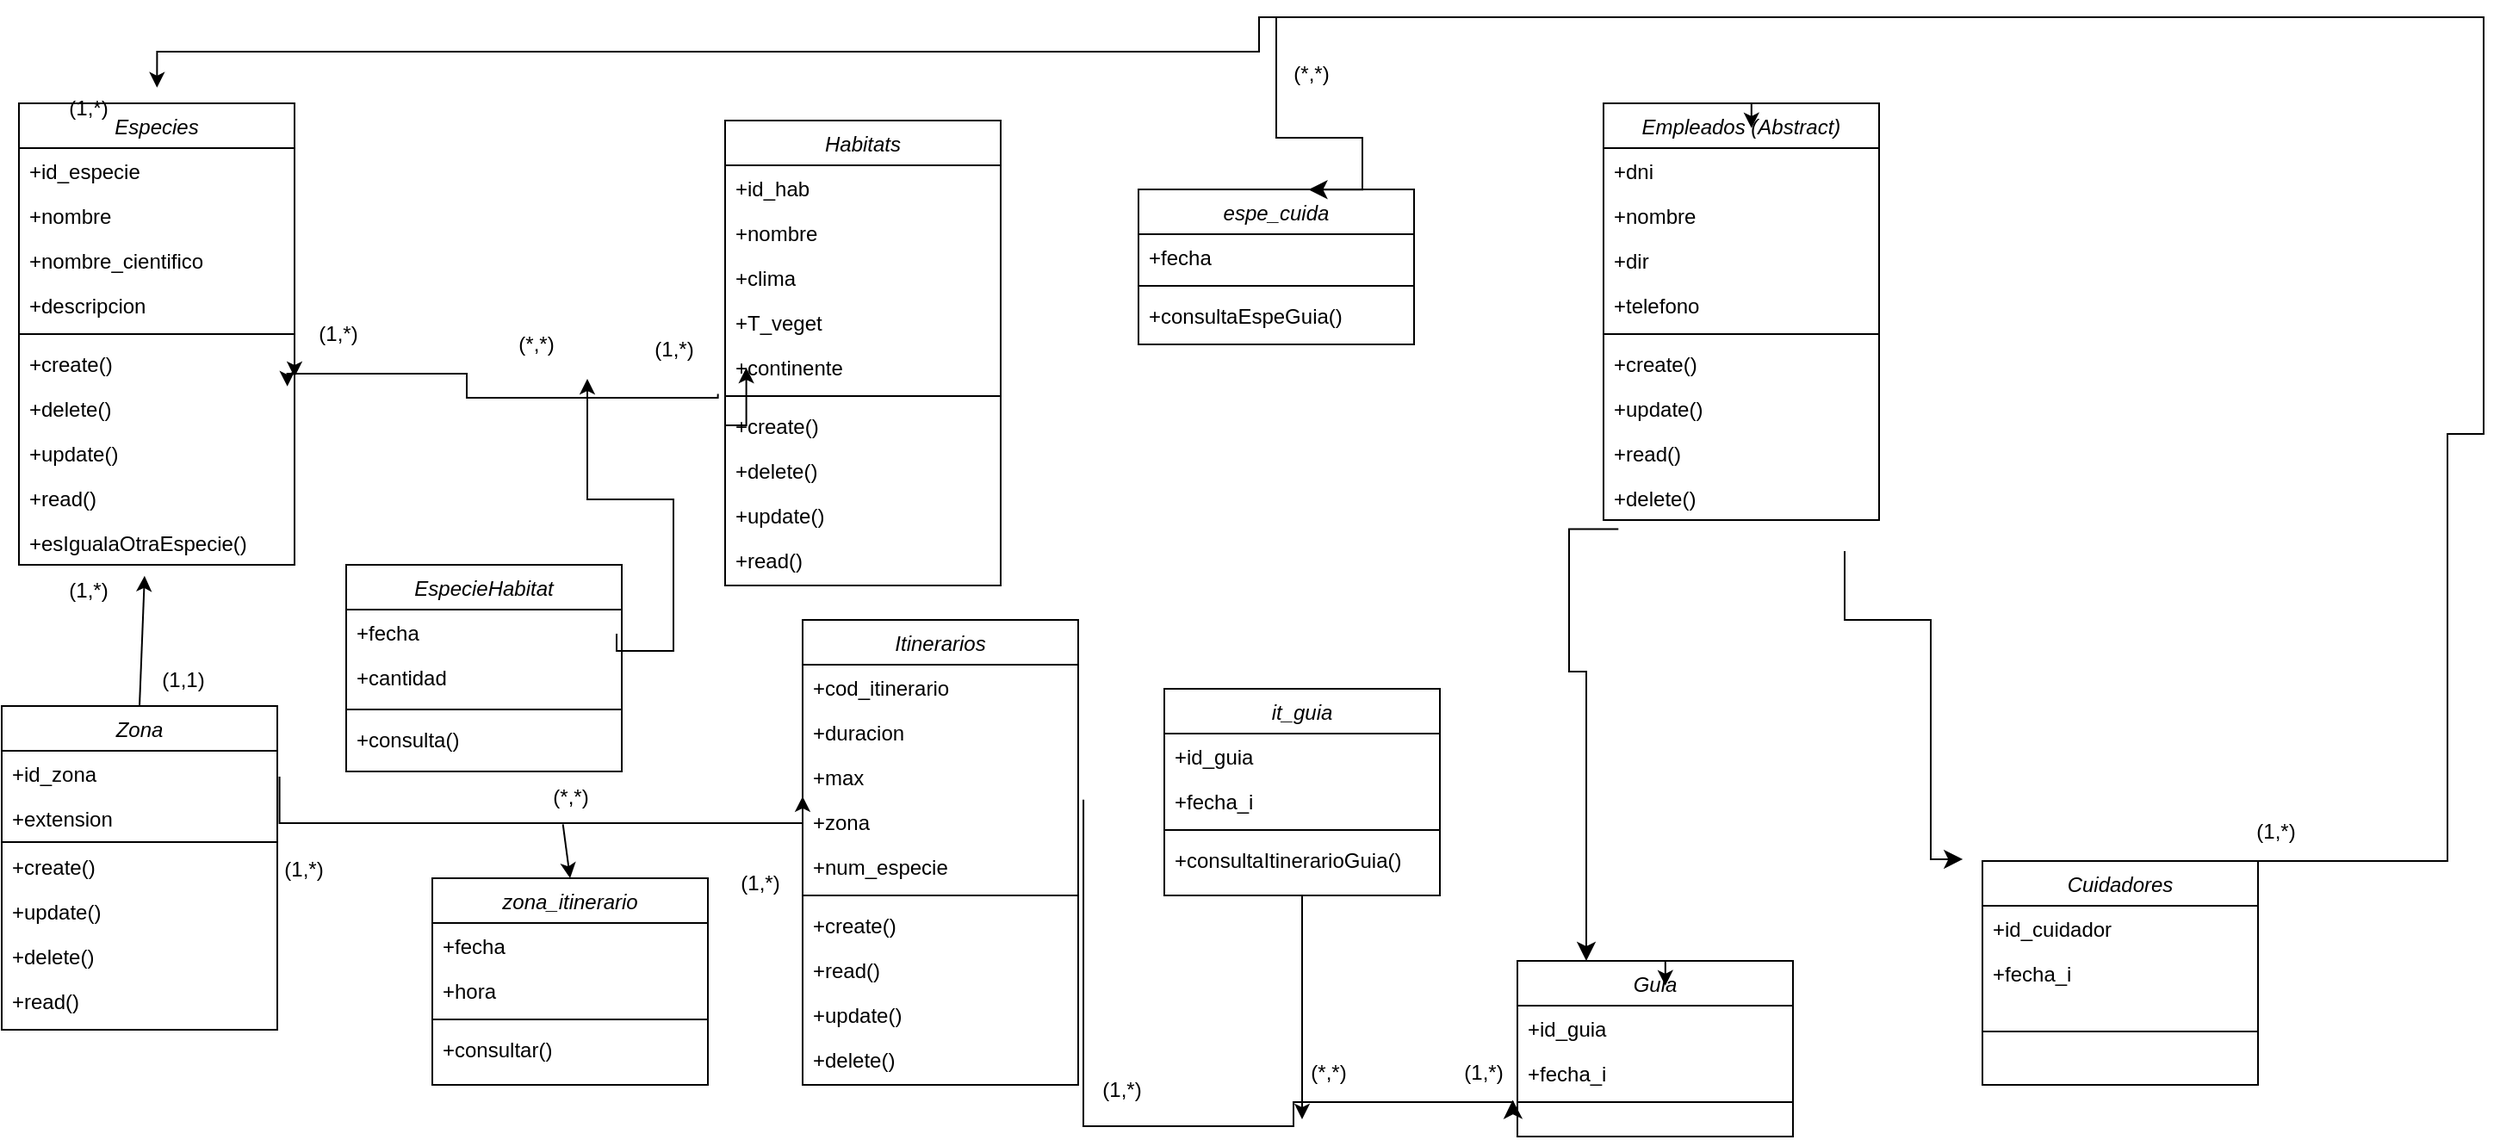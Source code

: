 <mxfile version="21.7.5" type="device">
  <diagram id="C5RBs43oDa-KdzZeNtuy" name="Page-1">
    <mxGraphModel dx="2707" dy="747" grid="1" gridSize="10" guides="1" tooltips="1" connect="1" arrows="1" fold="1" page="1" pageScale="1" pageWidth="827" pageHeight="1169" math="0" shadow="0">
      <root>
        <mxCell id="WIyWlLk6GJQsqaUBKTNV-0" />
        <mxCell id="WIyWlLk6GJQsqaUBKTNV-1" parent="WIyWlLk6GJQsqaUBKTNV-0" />
        <mxCell id="jQggH39MmiKqNm1jQrUZ-0" style="edgeStyle=orthogonalEdgeStyle;rounded=0;orthogonalLoop=1;jettySize=auto;html=1;exitX=1;exitY=0.5;exitDx=0;exitDy=0;entryX=-0.008;entryY=0.94;entryDx=0;entryDy=0;entryPerimeter=0;" edge="1" parent="WIyWlLk6GJQsqaUBKTNV-1">
          <mxGeometry relative="1" as="geometry">
            <mxPoint x="-185.0" y="462.44" as="targetPoint" />
            <mxPoint x="-488.72" y="451" as="sourcePoint" />
            <Array as="points">
              <mxPoint x="-488.72" y="478" />
              <mxPoint x="-184.72" y="478" />
            </Array>
          </mxGeometry>
        </mxCell>
        <mxCell id="zkfFHV4jXpPFQw0GAbJ--0" value="Especies" style="swimlane;fontStyle=2;align=center;verticalAlign=top;childLayout=stackLayout;horizontal=1;startSize=26;horizontalStack=0;resizeParent=1;resizeLast=0;collapsible=1;marginBottom=0;rounded=0;shadow=0;strokeWidth=1;" parent="WIyWlLk6GJQsqaUBKTNV-1" vertex="1">
          <mxGeometry x="-640" y="60" width="160" height="268" as="geometry">
            <mxRectangle x="240" y="90" width="160" height="26" as="alternateBounds" />
          </mxGeometry>
        </mxCell>
        <mxCell id="zkfFHV4jXpPFQw0GAbJ--1" value="+id_especie" style="text;align=left;verticalAlign=top;spacingLeft=4;spacingRight=4;overflow=hidden;rotatable=0;points=[[0,0.5],[1,0.5]];portConstraint=eastwest;" parent="zkfFHV4jXpPFQw0GAbJ--0" vertex="1">
          <mxGeometry y="26" width="160" height="26" as="geometry" />
        </mxCell>
        <mxCell id="zkfFHV4jXpPFQw0GAbJ--2" value="+nombre" style="text;align=left;verticalAlign=top;spacingLeft=4;spacingRight=4;overflow=hidden;rotatable=0;points=[[0,0.5],[1,0.5]];portConstraint=eastwest;rounded=0;shadow=0;html=0;" parent="zkfFHV4jXpPFQw0GAbJ--0" vertex="1">
          <mxGeometry y="52" width="160" height="26" as="geometry" />
        </mxCell>
        <mxCell id="zkfFHV4jXpPFQw0GAbJ--3" value="+nombre_cientifico" style="text;align=left;verticalAlign=top;spacingLeft=4;spacingRight=4;overflow=hidden;rotatable=0;points=[[0,0.5],[1,0.5]];portConstraint=eastwest;rounded=0;shadow=0;html=0;" parent="zkfFHV4jXpPFQw0GAbJ--0" vertex="1">
          <mxGeometry y="78" width="160" height="26" as="geometry" />
        </mxCell>
        <mxCell id="jQggH39MmiKqNm1jQrUZ-5" value="+descripcion" style="text;align=left;verticalAlign=top;spacingLeft=4;spacingRight=4;overflow=hidden;rotatable=0;points=[[0,0.5],[1,0.5]];portConstraint=eastwest;rounded=0;shadow=0;html=0;" vertex="1" parent="zkfFHV4jXpPFQw0GAbJ--0">
          <mxGeometry y="104" width="160" height="26" as="geometry" />
        </mxCell>
        <mxCell id="zkfFHV4jXpPFQw0GAbJ--4" value="" style="line;html=1;strokeWidth=1;align=left;verticalAlign=middle;spacingTop=-1;spacingLeft=3;spacingRight=3;rotatable=0;labelPosition=right;points=[];portConstraint=eastwest;" parent="zkfFHV4jXpPFQw0GAbJ--0" vertex="1">
          <mxGeometry y="130" width="160" height="8" as="geometry" />
        </mxCell>
        <mxCell id="jQggH39MmiKqNm1jQrUZ-8" value="+create()" style="text;align=left;verticalAlign=top;spacingLeft=4;spacingRight=4;overflow=hidden;rotatable=0;points=[[0,0.5],[1,0.5]];portConstraint=eastwest;rounded=0;shadow=0;html=0;" vertex="1" parent="zkfFHV4jXpPFQw0GAbJ--0">
          <mxGeometry y="138" width="160" height="26" as="geometry" />
        </mxCell>
        <mxCell id="jQggH39MmiKqNm1jQrUZ-9" value="+delete()" style="text;align=left;verticalAlign=top;spacingLeft=4;spacingRight=4;overflow=hidden;rotatable=0;points=[[0,0.5],[1,0.5]];portConstraint=eastwest;rounded=0;shadow=0;html=0;" vertex="1" parent="zkfFHV4jXpPFQw0GAbJ--0">
          <mxGeometry y="164" width="160" height="26" as="geometry" />
        </mxCell>
        <mxCell id="jQggH39MmiKqNm1jQrUZ-10" value="+update()" style="text;align=left;verticalAlign=top;spacingLeft=4;spacingRight=4;overflow=hidden;rotatable=0;points=[[0,0.5],[1,0.5]];portConstraint=eastwest;rounded=0;shadow=0;html=0;" vertex="1" parent="zkfFHV4jXpPFQw0GAbJ--0">
          <mxGeometry y="190" width="160" height="26" as="geometry" />
        </mxCell>
        <mxCell id="jQggH39MmiKqNm1jQrUZ-11" value="+read()" style="text;align=left;verticalAlign=top;spacingLeft=4;spacingRight=4;overflow=hidden;rotatable=0;points=[[0,0.5],[1,0.5]];portConstraint=eastwest;rounded=0;shadow=0;html=0;" vertex="1" parent="zkfFHV4jXpPFQw0GAbJ--0">
          <mxGeometry y="216" width="160" height="26" as="geometry" />
        </mxCell>
        <mxCell id="jQggH39MmiKqNm1jQrUZ-85" value="+esIgualaOtraEspecie()" style="text;align=left;verticalAlign=top;spacingLeft=4;spacingRight=4;overflow=hidden;rotatable=0;points=[[0,0.5],[1,0.5]];portConstraint=eastwest;rounded=0;shadow=0;html=0;" vertex="1" parent="zkfFHV4jXpPFQw0GAbJ--0">
          <mxGeometry y="242" width="160" height="26" as="geometry" />
        </mxCell>
        <mxCell id="jQggH39MmiKqNm1jQrUZ-12" value="Empleados (Abstract)" style="swimlane;fontStyle=2;align=center;verticalAlign=top;childLayout=stackLayout;horizontal=1;startSize=26;horizontalStack=0;resizeParent=1;resizeLast=0;collapsible=1;marginBottom=0;rounded=0;shadow=0;strokeWidth=1;" vertex="1" parent="WIyWlLk6GJQsqaUBKTNV-1">
          <mxGeometry x="280" y="60" width="160" height="242" as="geometry">
            <mxRectangle x="240" y="90" width="160" height="26" as="alternateBounds" />
          </mxGeometry>
        </mxCell>
        <mxCell id="jQggH39MmiKqNm1jQrUZ-13" value="+dni" style="text;align=left;verticalAlign=top;spacingLeft=4;spacingRight=4;overflow=hidden;rotatable=0;points=[[0,0.5],[1,0.5]];portConstraint=eastwest;" vertex="1" parent="jQggH39MmiKqNm1jQrUZ-12">
          <mxGeometry y="26" width="160" height="26" as="geometry" />
        </mxCell>
        <mxCell id="jQggH39MmiKqNm1jQrUZ-14" value="+nombre" style="text;align=left;verticalAlign=top;spacingLeft=4;spacingRight=4;overflow=hidden;rotatable=0;points=[[0,0.5],[1,0.5]];portConstraint=eastwest;rounded=0;shadow=0;html=0;" vertex="1" parent="jQggH39MmiKqNm1jQrUZ-12">
          <mxGeometry y="52" width="160" height="26" as="geometry" />
        </mxCell>
        <mxCell id="jQggH39MmiKqNm1jQrUZ-15" value="+dir" style="text;align=left;verticalAlign=top;spacingLeft=4;spacingRight=4;overflow=hidden;rotatable=0;points=[[0,0.5],[1,0.5]];portConstraint=eastwest;rounded=0;shadow=0;html=0;" vertex="1" parent="jQggH39MmiKqNm1jQrUZ-12">
          <mxGeometry y="78" width="160" height="26" as="geometry" />
        </mxCell>
        <mxCell id="jQggH39MmiKqNm1jQrUZ-16" value="+telefono" style="text;align=left;verticalAlign=top;spacingLeft=4;spacingRight=4;overflow=hidden;rotatable=0;points=[[0,0.5],[1,0.5]];portConstraint=eastwest;rounded=0;shadow=0;html=0;" vertex="1" parent="jQggH39MmiKqNm1jQrUZ-12">
          <mxGeometry y="104" width="160" height="26" as="geometry" />
        </mxCell>
        <mxCell id="jQggH39MmiKqNm1jQrUZ-19" value="" style="line;html=1;strokeWidth=1;align=left;verticalAlign=middle;spacingTop=-1;spacingLeft=3;spacingRight=3;rotatable=0;labelPosition=right;points=[];portConstraint=eastwest;" vertex="1" parent="jQggH39MmiKqNm1jQrUZ-12">
          <mxGeometry y="130" width="160" height="8" as="geometry" />
        </mxCell>
        <mxCell id="jQggH39MmiKqNm1jQrUZ-20" value="+create()" style="text;align=left;verticalAlign=top;spacingLeft=4;spacingRight=4;overflow=hidden;rotatable=0;points=[[0,0.5],[1,0.5]];portConstraint=eastwest;rounded=0;shadow=0;html=0;" vertex="1" parent="jQggH39MmiKqNm1jQrUZ-12">
          <mxGeometry y="138" width="160" height="26" as="geometry" />
        </mxCell>
        <mxCell id="jQggH39MmiKqNm1jQrUZ-21" value="+update()" style="text;align=left;verticalAlign=top;spacingLeft=4;spacingRight=4;overflow=hidden;rotatable=0;points=[[0,0.5],[1,0.5]];portConstraint=eastwest;rounded=0;shadow=0;html=0;" vertex="1" parent="jQggH39MmiKqNm1jQrUZ-12">
          <mxGeometry y="164" width="160" height="26" as="geometry" />
        </mxCell>
        <mxCell id="jQggH39MmiKqNm1jQrUZ-22" value="+read()" style="text;align=left;verticalAlign=top;spacingLeft=4;spacingRight=4;overflow=hidden;rotatable=0;points=[[0,0.5],[1,0.5]];portConstraint=eastwest;rounded=0;shadow=0;html=0;" vertex="1" parent="jQggH39MmiKqNm1jQrUZ-12">
          <mxGeometry y="190" width="160" height="26" as="geometry" />
        </mxCell>
        <mxCell id="jQggH39MmiKqNm1jQrUZ-23" value="+delete()" style="text;align=left;verticalAlign=top;spacingLeft=4;spacingRight=4;overflow=hidden;rotatable=0;points=[[0,0.5],[1,0.5]];portConstraint=eastwest;rounded=0;shadow=0;html=0;" vertex="1" parent="jQggH39MmiKqNm1jQrUZ-12">
          <mxGeometry y="216" width="160" height="26" as="geometry" />
        </mxCell>
        <mxCell id="jQggH39MmiKqNm1jQrUZ-112" style="edgeStyle=orthogonalEdgeStyle;rounded=0;orthogonalLoop=1;jettySize=auto;html=1;exitX=0.5;exitY=0;exitDx=0;exitDy=0;entryX=0.537;entryY=-0.445;entryDx=0;entryDy=0;entryPerimeter=0;" edge="1" parent="jQggH39MmiKqNm1jQrUZ-12" source="jQggH39MmiKqNm1jQrUZ-12" target="jQggH39MmiKqNm1jQrUZ-13">
          <mxGeometry relative="1" as="geometry" />
        </mxCell>
        <mxCell id="jQggH39MmiKqNm1jQrUZ-24" value="zona_itinerario" style="swimlane;fontStyle=2;align=center;verticalAlign=top;childLayout=stackLayout;horizontal=1;startSize=26;horizontalStack=0;resizeParent=1;resizeLast=0;collapsible=1;marginBottom=0;rounded=0;shadow=0;strokeWidth=1;" vertex="1" parent="WIyWlLk6GJQsqaUBKTNV-1">
          <mxGeometry x="-400" y="510" width="160" height="120" as="geometry">
            <mxRectangle x="240" y="90" width="160" height="26" as="alternateBounds" />
          </mxGeometry>
        </mxCell>
        <mxCell id="jQggH39MmiKqNm1jQrUZ-25" value="+fecha" style="text;align=left;verticalAlign=top;spacingLeft=4;spacingRight=4;overflow=hidden;rotatable=0;points=[[0,0.5],[1,0.5]];portConstraint=eastwest;" vertex="1" parent="jQggH39MmiKqNm1jQrUZ-24">
          <mxGeometry y="26" width="160" height="26" as="geometry" />
        </mxCell>
        <mxCell id="jQggH39MmiKqNm1jQrUZ-26" value="+hora" style="text;align=left;verticalAlign=top;spacingLeft=4;spacingRight=4;overflow=hidden;rotatable=0;points=[[0,0.5],[1,0.5]];portConstraint=eastwest;rounded=0;shadow=0;html=0;" vertex="1" parent="jQggH39MmiKqNm1jQrUZ-24">
          <mxGeometry y="52" width="160" height="26" as="geometry" />
        </mxCell>
        <mxCell id="jQggH39MmiKqNm1jQrUZ-31" value="" style="line;html=1;strokeWidth=1;align=left;verticalAlign=middle;spacingTop=-1;spacingLeft=3;spacingRight=3;rotatable=0;labelPosition=right;points=[];portConstraint=eastwest;" vertex="1" parent="jQggH39MmiKqNm1jQrUZ-24">
          <mxGeometry y="78" width="160" height="8" as="geometry" />
        </mxCell>
        <mxCell id="jQggH39MmiKqNm1jQrUZ-32" value="+consultar()" style="text;align=left;verticalAlign=top;spacingLeft=4;spacingRight=4;overflow=hidden;rotatable=0;points=[[0,0.5],[1,0.5]];portConstraint=eastwest;rounded=0;shadow=0;html=0;" vertex="1" parent="jQggH39MmiKqNm1jQrUZ-24">
          <mxGeometry y="86" width="160" height="26" as="geometry" />
        </mxCell>
        <mxCell id="jQggH39MmiKqNm1jQrUZ-48" style="edgeStyle=orthogonalEdgeStyle;rounded=0;orthogonalLoop=1;jettySize=auto;html=1;exitX=0.5;exitY=0;exitDx=0;exitDy=0;" edge="1" parent="WIyWlLk6GJQsqaUBKTNV-1">
          <mxGeometry relative="1" as="geometry">
            <mxPoint x="-310" y="220" as="targetPoint" />
            <mxPoint x="-293" y="368" as="sourcePoint" />
            <Array as="points">
              <mxPoint x="-293" y="378" />
              <mxPoint x="-260" y="378" />
              <mxPoint x="-260" y="290" />
              <mxPoint x="-310" y="290" />
            </Array>
          </mxGeometry>
        </mxCell>
        <mxCell id="jQggH39MmiKqNm1jQrUZ-36" value="EspecieHabitat" style="swimlane;fontStyle=2;align=center;verticalAlign=top;childLayout=stackLayout;horizontal=1;startSize=26;horizontalStack=0;resizeParent=1;resizeLast=0;collapsible=1;marginBottom=0;rounded=0;shadow=0;strokeWidth=1;" vertex="1" parent="WIyWlLk6GJQsqaUBKTNV-1">
          <mxGeometry x="-450" y="328" width="160" height="120" as="geometry">
            <mxRectangle x="240" y="90" width="160" height="26" as="alternateBounds" />
          </mxGeometry>
        </mxCell>
        <mxCell id="jQggH39MmiKqNm1jQrUZ-37" value="+fecha" style="text;align=left;verticalAlign=top;spacingLeft=4;spacingRight=4;overflow=hidden;rotatable=0;points=[[0,0.5],[1,0.5]];portConstraint=eastwest;" vertex="1" parent="jQggH39MmiKqNm1jQrUZ-36">
          <mxGeometry y="26" width="160" height="26" as="geometry" />
        </mxCell>
        <mxCell id="jQggH39MmiKqNm1jQrUZ-38" value="+cantidad" style="text;align=left;verticalAlign=top;spacingLeft=4;spacingRight=4;overflow=hidden;rotatable=0;points=[[0,0.5],[1,0.5]];portConstraint=eastwest;rounded=0;shadow=0;html=0;" vertex="1" parent="jQggH39MmiKqNm1jQrUZ-36">
          <mxGeometry y="52" width="160" height="28" as="geometry" />
        </mxCell>
        <mxCell id="jQggH39MmiKqNm1jQrUZ-43" value="" style="line;html=1;strokeWidth=1;align=left;verticalAlign=middle;spacingTop=-1;spacingLeft=3;spacingRight=3;rotatable=0;labelPosition=right;points=[];portConstraint=eastwest;" vertex="1" parent="jQggH39MmiKqNm1jQrUZ-36">
          <mxGeometry y="80" width="160" height="8" as="geometry" />
        </mxCell>
        <mxCell id="jQggH39MmiKqNm1jQrUZ-44" value="+consulta()" style="text;align=left;verticalAlign=top;spacingLeft=4;spacingRight=4;overflow=hidden;rotatable=0;points=[[0,0.5],[1,0.5]];portConstraint=eastwest;rounded=0;shadow=0;html=0;" vertex="1" parent="jQggH39MmiKqNm1jQrUZ-36">
          <mxGeometry y="88" width="160" height="26" as="geometry" />
        </mxCell>
        <mxCell id="jQggH39MmiKqNm1jQrUZ-49" value="Habitats" style="swimlane;fontStyle=2;align=center;verticalAlign=top;childLayout=stackLayout;horizontal=1;startSize=26;horizontalStack=0;resizeParent=1;resizeLast=0;collapsible=1;marginBottom=0;rounded=0;shadow=0;strokeWidth=1;" vertex="1" parent="WIyWlLk6GJQsqaUBKTNV-1">
          <mxGeometry x="-230" y="70" width="160" height="270" as="geometry">
            <mxRectangle x="240" y="90" width="160" height="26" as="alternateBounds" />
          </mxGeometry>
        </mxCell>
        <mxCell id="jQggH39MmiKqNm1jQrUZ-50" value="+id_hab" style="text;align=left;verticalAlign=top;spacingLeft=4;spacingRight=4;overflow=hidden;rotatable=0;points=[[0,0.5],[1,0.5]];portConstraint=eastwest;" vertex="1" parent="jQggH39MmiKqNm1jQrUZ-49">
          <mxGeometry y="26" width="160" height="26" as="geometry" />
        </mxCell>
        <mxCell id="jQggH39MmiKqNm1jQrUZ-51" value="+nombre" style="text;align=left;verticalAlign=top;spacingLeft=4;spacingRight=4;overflow=hidden;rotatable=0;points=[[0,0.5],[1,0.5]];portConstraint=eastwest;rounded=0;shadow=0;html=0;" vertex="1" parent="jQggH39MmiKqNm1jQrUZ-49">
          <mxGeometry y="52" width="160" height="26" as="geometry" />
        </mxCell>
        <mxCell id="jQggH39MmiKqNm1jQrUZ-52" value="+clima" style="text;align=left;verticalAlign=top;spacingLeft=4;spacingRight=4;overflow=hidden;rotatable=0;points=[[0,0.5],[1,0.5]];portConstraint=eastwest;rounded=0;shadow=0;html=0;" vertex="1" parent="jQggH39MmiKqNm1jQrUZ-49">
          <mxGeometry y="78" width="160" height="26" as="geometry" />
        </mxCell>
        <mxCell id="jQggH39MmiKqNm1jQrUZ-53" value="+T_veget" style="text;align=left;verticalAlign=top;spacingLeft=4;spacingRight=4;overflow=hidden;rotatable=0;points=[[0,0.5],[1,0.5]];portConstraint=eastwest;rounded=0;shadow=0;html=0;" vertex="1" parent="jQggH39MmiKqNm1jQrUZ-49">
          <mxGeometry y="104" width="160" height="26" as="geometry" />
        </mxCell>
        <mxCell id="jQggH39MmiKqNm1jQrUZ-54" value="+continente" style="text;align=left;verticalAlign=top;spacingLeft=4;spacingRight=4;overflow=hidden;rotatable=0;points=[[0,0.5],[1,0.5]];portConstraint=eastwest;rounded=0;shadow=0;html=0;" vertex="1" parent="jQggH39MmiKqNm1jQrUZ-49">
          <mxGeometry y="130" width="160" height="26" as="geometry" />
        </mxCell>
        <mxCell id="jQggH39MmiKqNm1jQrUZ-56" value="" style="line;html=1;strokeWidth=1;align=left;verticalAlign=middle;spacingTop=-1;spacingLeft=3;spacingRight=3;rotatable=0;labelPosition=right;points=[];portConstraint=eastwest;" vertex="1" parent="jQggH39MmiKqNm1jQrUZ-49">
          <mxGeometry y="156" width="160" height="8" as="geometry" />
        </mxCell>
        <mxCell id="jQggH39MmiKqNm1jQrUZ-57" value="+create()" style="text;align=left;verticalAlign=top;spacingLeft=4;spacingRight=4;overflow=hidden;rotatable=0;points=[[0,0.5],[1,0.5]];portConstraint=eastwest;rounded=0;shadow=0;html=0;" vertex="1" parent="jQggH39MmiKqNm1jQrUZ-49">
          <mxGeometry y="164" width="160" height="26" as="geometry" />
        </mxCell>
        <mxCell id="jQggH39MmiKqNm1jQrUZ-58" value="+delete()" style="text;align=left;verticalAlign=top;spacingLeft=4;spacingRight=4;overflow=hidden;rotatable=0;points=[[0,0.5],[1,0.5]];portConstraint=eastwest;rounded=0;shadow=0;html=0;" vertex="1" parent="jQggH39MmiKqNm1jQrUZ-49">
          <mxGeometry y="190" width="160" height="26" as="geometry" />
        </mxCell>
        <mxCell id="jQggH39MmiKqNm1jQrUZ-59" value="+update()" style="text;align=left;verticalAlign=top;spacingLeft=4;spacingRight=4;overflow=hidden;rotatable=0;points=[[0,0.5],[1,0.5]];portConstraint=eastwest;rounded=0;shadow=0;html=0;" vertex="1" parent="jQggH39MmiKqNm1jQrUZ-49">
          <mxGeometry y="216" width="160" height="26" as="geometry" />
        </mxCell>
        <mxCell id="jQggH39MmiKqNm1jQrUZ-60" value="+read()" style="text;align=left;verticalAlign=top;spacingLeft=4;spacingRight=4;overflow=hidden;rotatable=0;points=[[0,0.5],[1,0.5]];portConstraint=eastwest;rounded=0;shadow=0;html=0;" vertex="1" parent="jQggH39MmiKqNm1jQrUZ-49">
          <mxGeometry y="242" width="160" height="26" as="geometry" />
        </mxCell>
        <mxCell id="jQggH39MmiKqNm1jQrUZ-61" value="Zona" style="swimlane;fontStyle=2;align=center;verticalAlign=top;childLayout=stackLayout;horizontal=1;startSize=26;horizontalStack=0;resizeParent=1;resizeLast=0;collapsible=1;marginBottom=0;rounded=0;shadow=0;strokeWidth=1;" vertex="1" parent="WIyWlLk6GJQsqaUBKTNV-1">
          <mxGeometry x="-650" y="410" width="160" height="188" as="geometry">
            <mxRectangle x="240" y="90" width="160" height="26" as="alternateBounds" />
          </mxGeometry>
        </mxCell>
        <mxCell id="jQggH39MmiKqNm1jQrUZ-62" value="+id_zona" style="text;align=left;verticalAlign=top;spacingLeft=4;spacingRight=4;overflow=hidden;rotatable=0;points=[[0,0.5],[1,0.5]];portConstraint=eastwest;" vertex="1" parent="jQggH39MmiKqNm1jQrUZ-61">
          <mxGeometry y="26" width="160" height="26" as="geometry" />
        </mxCell>
        <mxCell id="jQggH39MmiKqNm1jQrUZ-63" value="+extension" style="text;align=left;verticalAlign=top;spacingLeft=4;spacingRight=4;overflow=hidden;rotatable=0;points=[[0,0.5],[1,0.5]];portConstraint=eastwest;rounded=0;shadow=0;html=0;" vertex="1" parent="jQggH39MmiKqNm1jQrUZ-61">
          <mxGeometry y="52" width="160" height="26" as="geometry" />
        </mxCell>
        <mxCell id="jQggH39MmiKqNm1jQrUZ-68" value="" style="line;html=1;strokeWidth=1;align=left;verticalAlign=middle;spacingTop=-1;spacingLeft=3;spacingRight=3;rotatable=0;labelPosition=right;points=[];portConstraint=eastwest;" vertex="1" parent="jQggH39MmiKqNm1jQrUZ-61">
          <mxGeometry y="78" width="160" height="2" as="geometry" />
        </mxCell>
        <mxCell id="jQggH39MmiKqNm1jQrUZ-103" value="+create()" style="text;align=left;verticalAlign=top;spacingLeft=4;spacingRight=4;overflow=hidden;rotatable=0;points=[[0,0.5],[1,0.5]];portConstraint=eastwest;rounded=0;shadow=0;html=0;" vertex="1" parent="jQggH39MmiKqNm1jQrUZ-61">
          <mxGeometry y="80" width="160" height="26" as="geometry" />
        </mxCell>
        <mxCell id="jQggH39MmiKqNm1jQrUZ-104" value="+update()" style="text;align=left;verticalAlign=top;spacingLeft=4;spacingRight=4;overflow=hidden;rotatable=0;points=[[0,0.5],[1,0.5]];portConstraint=eastwest;rounded=0;shadow=0;html=0;" vertex="1" parent="jQggH39MmiKqNm1jQrUZ-61">
          <mxGeometry y="106" width="160" height="26" as="geometry" />
        </mxCell>
        <mxCell id="jQggH39MmiKqNm1jQrUZ-105" value="+delete()" style="text;align=left;verticalAlign=top;spacingLeft=4;spacingRight=4;overflow=hidden;rotatable=0;points=[[0,0.5],[1,0.5]];portConstraint=eastwest;rounded=0;shadow=0;html=0;" vertex="1" parent="jQggH39MmiKqNm1jQrUZ-61">
          <mxGeometry y="132" width="160" height="26" as="geometry" />
        </mxCell>
        <mxCell id="jQggH39MmiKqNm1jQrUZ-106" value="+read()" style="text;align=left;verticalAlign=top;spacingLeft=4;spacingRight=4;overflow=hidden;rotatable=0;points=[[0,0.5],[1,0.5]];portConstraint=eastwest;rounded=0;shadow=0;html=0;" vertex="1" parent="jQggH39MmiKqNm1jQrUZ-61">
          <mxGeometry y="158" width="160" height="26" as="geometry" />
        </mxCell>
        <mxCell id="jQggH39MmiKqNm1jQrUZ-73" value="Itinerarios" style="swimlane;fontStyle=2;align=center;verticalAlign=top;childLayout=stackLayout;horizontal=1;startSize=26;horizontalStack=0;resizeParent=1;resizeLast=0;collapsible=1;marginBottom=0;rounded=0;shadow=0;strokeWidth=1;" vertex="1" parent="WIyWlLk6GJQsqaUBKTNV-1">
          <mxGeometry x="-185" y="360" width="160" height="270" as="geometry">
            <mxRectangle x="240" y="90" width="160" height="26" as="alternateBounds" />
          </mxGeometry>
        </mxCell>
        <mxCell id="jQggH39MmiKqNm1jQrUZ-74" value="+cod_itinerario" style="text;align=left;verticalAlign=top;spacingLeft=4;spacingRight=4;overflow=hidden;rotatable=0;points=[[0,0.5],[1,0.5]];portConstraint=eastwest;" vertex="1" parent="jQggH39MmiKqNm1jQrUZ-73">
          <mxGeometry y="26" width="160" height="26" as="geometry" />
        </mxCell>
        <mxCell id="jQggH39MmiKqNm1jQrUZ-75" value="+duracion" style="text;align=left;verticalAlign=top;spacingLeft=4;spacingRight=4;overflow=hidden;rotatable=0;points=[[0,0.5],[1,0.5]];portConstraint=eastwest;rounded=0;shadow=0;html=0;" vertex="1" parent="jQggH39MmiKqNm1jQrUZ-73">
          <mxGeometry y="52" width="160" height="26" as="geometry" />
        </mxCell>
        <mxCell id="jQggH39MmiKqNm1jQrUZ-76" value="+max" style="text;align=left;verticalAlign=top;spacingLeft=4;spacingRight=4;overflow=hidden;rotatable=0;points=[[0,0.5],[1,0.5]];portConstraint=eastwest;rounded=0;shadow=0;html=0;" vertex="1" parent="jQggH39MmiKqNm1jQrUZ-73">
          <mxGeometry y="78" width="160" height="26" as="geometry" />
        </mxCell>
        <mxCell id="jQggH39MmiKqNm1jQrUZ-77" value="+zona" style="text;align=left;verticalAlign=top;spacingLeft=4;spacingRight=4;overflow=hidden;rotatable=0;points=[[0,0.5],[1,0.5]];portConstraint=eastwest;rounded=0;shadow=0;html=0;" vertex="1" parent="jQggH39MmiKqNm1jQrUZ-73">
          <mxGeometry y="104" width="160" height="26" as="geometry" />
        </mxCell>
        <mxCell id="jQggH39MmiKqNm1jQrUZ-78" value="+num_especie" style="text;align=left;verticalAlign=top;spacingLeft=4;spacingRight=4;overflow=hidden;rotatable=0;points=[[0,0.5],[1,0.5]];portConstraint=eastwest;rounded=0;shadow=0;html=0;" vertex="1" parent="jQggH39MmiKqNm1jQrUZ-73">
          <mxGeometry y="130" width="160" height="26" as="geometry" />
        </mxCell>
        <mxCell id="jQggH39MmiKqNm1jQrUZ-80" value="" style="line;html=1;strokeWidth=1;align=left;verticalAlign=middle;spacingTop=-1;spacingLeft=3;spacingRight=3;rotatable=0;labelPosition=right;points=[];portConstraint=eastwest;" vertex="1" parent="jQggH39MmiKqNm1jQrUZ-73">
          <mxGeometry y="156" width="160" height="8" as="geometry" />
        </mxCell>
        <mxCell id="jQggH39MmiKqNm1jQrUZ-81" value="+create()" style="text;align=left;verticalAlign=top;spacingLeft=4;spacingRight=4;overflow=hidden;rotatable=0;points=[[0,0.5],[1,0.5]];portConstraint=eastwest;rounded=0;shadow=0;html=0;" vertex="1" parent="jQggH39MmiKqNm1jQrUZ-73">
          <mxGeometry y="164" width="160" height="26" as="geometry" />
        </mxCell>
        <mxCell id="jQggH39MmiKqNm1jQrUZ-82" value="+read()" style="text;align=left;verticalAlign=top;spacingLeft=4;spacingRight=4;overflow=hidden;rotatable=0;points=[[0,0.5],[1,0.5]];portConstraint=eastwest;rounded=0;shadow=0;html=0;" vertex="1" parent="jQggH39MmiKqNm1jQrUZ-73">
          <mxGeometry y="190" width="160" height="26" as="geometry" />
        </mxCell>
        <mxCell id="jQggH39MmiKqNm1jQrUZ-83" value="+update()" style="text;align=left;verticalAlign=top;spacingLeft=4;spacingRight=4;overflow=hidden;rotatable=0;points=[[0,0.5],[1,0.5]];portConstraint=eastwest;rounded=0;shadow=0;html=0;" vertex="1" parent="jQggH39MmiKqNm1jQrUZ-73">
          <mxGeometry y="216" width="160" height="26" as="geometry" />
        </mxCell>
        <mxCell id="jQggH39MmiKqNm1jQrUZ-84" value="+delete()" style="text;align=left;verticalAlign=top;spacingLeft=4;spacingRight=4;overflow=hidden;rotatable=0;points=[[0,0.5],[1,0.5]];portConstraint=eastwest;rounded=0;shadow=0;html=0;" vertex="1" parent="jQggH39MmiKqNm1jQrUZ-73">
          <mxGeometry y="242" width="160" height="26" as="geometry" />
        </mxCell>
        <mxCell id="jQggH39MmiKqNm1jQrUZ-86" value="" style="edgeStyle=none;orthogonalLoop=1;jettySize=auto;html=1;rounded=0;exitX=0.5;exitY=0;exitDx=0;exitDy=0;entryX=0.456;entryY=1.247;entryDx=0;entryDy=0;entryPerimeter=0;" edge="1" parent="WIyWlLk6GJQsqaUBKTNV-1" source="jQggH39MmiKqNm1jQrUZ-61" target="jQggH39MmiKqNm1jQrUZ-85">
          <mxGeometry width="80" relative="1" as="geometry">
            <mxPoint x="-620" y="540" as="sourcePoint" />
            <mxPoint x="-570" y="360" as="targetPoint" />
            <Array as="points" />
          </mxGeometry>
        </mxCell>
        <mxCell id="jQggH39MmiKqNm1jQrUZ-87" style="edgeStyle=orthogonalEdgeStyle;rounded=0;orthogonalLoop=1;jettySize=auto;html=1;exitX=0;exitY=0.5;exitDx=0;exitDy=0;" edge="1" parent="WIyWlLk6GJQsqaUBKTNV-1" source="jQggH39MmiKqNm1jQrUZ-94">
          <mxGeometry relative="1" as="geometry">
            <mxPoint x="-480" y="219" as="targetPoint" />
          </mxGeometry>
        </mxCell>
        <mxCell id="jQggH39MmiKqNm1jQrUZ-92" value="" style="edgeStyle=orthogonalEdgeStyle;rounded=0;orthogonalLoop=1;jettySize=auto;html=1;exitX=0;exitY=0.5;exitDx=0;exitDy=0;entryX=1.046;entryY=-0.049;entryDx=0;entryDy=0;entryPerimeter=0;" edge="1" parent="WIyWlLk6GJQsqaUBKTNV-1" source="jQggH39MmiKqNm1jQrUZ-57">
          <mxGeometry relative="1" as="geometry">
            <mxPoint x="-230" y="247" as="sourcePoint" />
            <mxPoint x="-217.7" y="213.53" as="targetPoint" />
          </mxGeometry>
        </mxCell>
        <mxCell id="jQggH39MmiKqNm1jQrUZ-95" value="" style="edgeStyle=orthogonalEdgeStyle;rounded=0;orthogonalLoop=1;jettySize=auto;html=1;exitX=-0.026;exitY=1.104;exitDx=0;exitDy=0;exitPerimeter=0;entryX=0.974;entryY=0.016;entryDx=0;entryDy=0;entryPerimeter=0;" edge="1" parent="WIyWlLk6GJQsqaUBKTNV-1" source="jQggH39MmiKqNm1jQrUZ-54" target="jQggH39MmiKqNm1jQrUZ-9">
          <mxGeometry relative="1" as="geometry">
            <mxPoint x="-280" y="231" as="sourcePoint" />
            <mxPoint x="-440" y="217.0" as="targetPoint" />
            <Array as="points">
              <mxPoint x="-234" y="231" />
              <mxPoint x="-380" y="231" />
              <mxPoint x="-380" y="217" />
              <mxPoint x="-484" y="217" />
            </Array>
          </mxGeometry>
        </mxCell>
        <mxCell id="jQggH39MmiKqNm1jQrUZ-94" value="(1,*)" style="text;html=1;align=center;verticalAlign=middle;resizable=0;points=[];autosize=1;strokeColor=none;fillColor=none;" vertex="1" parent="WIyWlLk6GJQsqaUBKTNV-1">
          <mxGeometry x="-480" y="179" width="50" height="30" as="geometry" />
        </mxCell>
        <mxCell id="jQggH39MmiKqNm1jQrUZ-96" value="(*,*)" style="text;html=1;align=center;verticalAlign=middle;resizable=0;points=[];autosize=1;strokeColor=none;fillColor=none;" vertex="1" parent="WIyWlLk6GJQsqaUBKTNV-1">
          <mxGeometry x="-360" y="185" width="40" height="30" as="geometry" />
        </mxCell>
        <mxCell id="jQggH39MmiKqNm1jQrUZ-100" value="(1,1)" style="text;html=1;align=center;verticalAlign=middle;resizable=0;points=[];autosize=1;strokeColor=none;fillColor=none;" vertex="1" parent="WIyWlLk6GJQsqaUBKTNV-1">
          <mxGeometry x="-570" y="380" width="50" height="30" as="geometry" />
        </mxCell>
        <mxCell id="jQggH39MmiKqNm1jQrUZ-101" value="(1,*)" style="text;html=1;align=center;verticalAlign=middle;resizable=0;points=[];autosize=1;strokeColor=none;fillColor=none;" vertex="1" parent="WIyWlLk6GJQsqaUBKTNV-1">
          <mxGeometry x="-625" y="328" width="50" height="30" as="geometry" />
        </mxCell>
        <mxCell id="jQggH39MmiKqNm1jQrUZ-108" value="(1,*)" style="text;html=1;align=center;verticalAlign=middle;resizable=0;points=[];autosize=1;strokeColor=none;fillColor=none;" vertex="1" parent="WIyWlLk6GJQsqaUBKTNV-1">
          <mxGeometry x="-235" y="498" width="50" height="30" as="geometry" />
        </mxCell>
        <mxCell id="jQggH39MmiKqNm1jQrUZ-109" value="(1,*)" style="text;html=1;align=center;verticalAlign=middle;resizable=0;points=[];autosize=1;strokeColor=none;fillColor=none;" vertex="1" parent="WIyWlLk6GJQsqaUBKTNV-1">
          <mxGeometry x="-500" y="490" width="50" height="30" as="geometry" />
        </mxCell>
        <mxCell id="jQggH39MmiKqNm1jQrUZ-110" value="(*,*)" style="text;html=1;align=center;verticalAlign=middle;resizable=0;points=[];autosize=1;strokeColor=none;fillColor=none;" vertex="1" parent="WIyWlLk6GJQsqaUBKTNV-1">
          <mxGeometry x="-340" y="448" width="40" height="30" as="geometry" />
        </mxCell>
        <mxCell id="jQggH39MmiKqNm1jQrUZ-132" style="edgeStyle=orthogonalEdgeStyle;rounded=0;orthogonalLoop=1;jettySize=auto;html=1;exitX=0.75;exitY=0;exitDx=0;exitDy=0;entryX=0.501;entryY=-0.034;entryDx=0;entryDy=0;entryPerimeter=0;" edge="1" parent="WIyWlLk6GJQsqaUBKTNV-1" source="jQggH39MmiKqNm1jQrUZ-113" target="zkfFHV4jXpPFQw0GAbJ--0">
          <mxGeometry relative="1" as="geometry">
            <mxPoint x="50" y="30" as="targetPoint" />
            <Array as="points">
              <mxPoint x="770" y="252" />
              <mxPoint x="791" y="252" />
              <mxPoint x="791" y="10" />
              <mxPoint x="80" y="10" />
              <mxPoint x="80" y="30" />
              <mxPoint x="-560" y="30" />
            </Array>
          </mxGeometry>
        </mxCell>
        <mxCell id="jQggH39MmiKqNm1jQrUZ-113" value="Cuidadores" style="swimlane;fontStyle=2;align=center;verticalAlign=top;childLayout=stackLayout;horizontal=1;startSize=26;horizontalStack=0;resizeParent=1;resizeLast=0;collapsible=1;marginBottom=0;rounded=0;shadow=0;strokeWidth=1;" vertex="1" parent="WIyWlLk6GJQsqaUBKTNV-1">
          <mxGeometry x="500" y="500" width="160" height="130" as="geometry">
            <mxRectangle x="240" y="90" width="160" height="26" as="alternateBounds" />
          </mxGeometry>
        </mxCell>
        <mxCell id="jQggH39MmiKqNm1jQrUZ-130" value="+id_cuidador" style="text;align=left;verticalAlign=top;spacingLeft=4;spacingRight=4;overflow=hidden;rotatable=0;points=[[0,0.5],[1,0.5]];portConstraint=eastwest;" vertex="1" parent="jQggH39MmiKqNm1jQrUZ-113">
          <mxGeometry y="26" width="160" height="26" as="geometry" />
        </mxCell>
        <mxCell id="jQggH39MmiKqNm1jQrUZ-114" value="+fecha_i" style="text;align=left;verticalAlign=top;spacingLeft=4;spacingRight=4;overflow=hidden;rotatable=0;points=[[0,0.5],[1,0.5]];portConstraint=eastwest;" vertex="1" parent="jQggH39MmiKqNm1jQrUZ-113">
          <mxGeometry y="52" width="160" height="44" as="geometry" />
        </mxCell>
        <mxCell id="jQggH39MmiKqNm1jQrUZ-118" value="" style="line;html=1;strokeWidth=1;align=left;verticalAlign=middle;spacingTop=-1;spacingLeft=3;spacingRight=3;rotatable=0;labelPosition=right;points=[];portConstraint=eastwest;" vertex="1" parent="jQggH39MmiKqNm1jQrUZ-113">
          <mxGeometry y="96" width="160" height="6" as="geometry" />
        </mxCell>
        <mxCell id="jQggH39MmiKqNm1jQrUZ-126" value="Guia" style="swimlane;fontStyle=2;align=center;verticalAlign=top;childLayout=stackLayout;horizontal=1;startSize=26;horizontalStack=0;resizeParent=1;resizeLast=0;collapsible=1;marginBottom=0;rounded=0;shadow=0;strokeWidth=1;" vertex="1" parent="WIyWlLk6GJQsqaUBKTNV-1">
          <mxGeometry x="230" y="558" width="160" height="102" as="geometry">
            <mxRectangle x="240" y="90" width="160" height="26" as="alternateBounds" />
          </mxGeometry>
        </mxCell>
        <mxCell id="jQggH39MmiKqNm1jQrUZ-127" value="+id_guia" style="text;align=left;verticalAlign=top;spacingLeft=4;spacingRight=4;overflow=hidden;rotatable=0;points=[[0,0.5],[1,0.5]];portConstraint=eastwest;" vertex="1" parent="jQggH39MmiKqNm1jQrUZ-126">
          <mxGeometry y="26" width="160" height="26" as="geometry" />
        </mxCell>
        <mxCell id="jQggH39MmiKqNm1jQrUZ-131" value="+fecha_i" style="text;align=left;verticalAlign=top;spacingLeft=4;spacingRight=4;overflow=hidden;rotatable=0;points=[[0,0.5],[1,0.5]];portConstraint=eastwest;" vertex="1" parent="jQggH39MmiKqNm1jQrUZ-126">
          <mxGeometry y="52" width="160" height="26" as="geometry" />
        </mxCell>
        <mxCell id="jQggH39MmiKqNm1jQrUZ-128" value="" style="line;html=1;strokeWidth=1;align=left;verticalAlign=middle;spacingTop=-1;spacingLeft=3;spacingRight=3;rotatable=0;labelPosition=right;points=[];portConstraint=eastwest;" vertex="1" parent="jQggH39MmiKqNm1jQrUZ-126">
          <mxGeometry y="78" width="160" height="8" as="geometry" />
        </mxCell>
        <mxCell id="jQggH39MmiKqNm1jQrUZ-129" style="edgeStyle=orthogonalEdgeStyle;rounded=0;orthogonalLoop=1;jettySize=auto;html=1;exitX=0.5;exitY=0;exitDx=0;exitDy=0;entryX=0.537;entryY=-0.445;entryDx=0;entryDy=0;entryPerimeter=0;" edge="1" parent="jQggH39MmiKqNm1jQrUZ-126" source="jQggH39MmiKqNm1jQrUZ-126" target="jQggH39MmiKqNm1jQrUZ-127">
          <mxGeometry relative="1" as="geometry" />
        </mxCell>
        <mxCell id="jQggH39MmiKqNm1jQrUZ-134" value="" style="edgeStyle=segmentEdgeStyle;endArrow=classic;html=1;curved=0;rounded=0;endSize=8;startSize=8;sourcePerimeterSpacing=0;targetPerimeterSpacing=0;entryX=-0.071;entryY=-0.008;entryDx=0;entryDy=0;entryPerimeter=0;" edge="1" parent="WIyWlLk6GJQsqaUBKTNV-1" target="jQggH39MmiKqNm1jQrUZ-113">
          <mxGeometry width="100" relative="1" as="geometry">
            <mxPoint x="420" y="320" as="sourcePoint" />
            <mxPoint x="520" y="360" as="targetPoint" />
            <Array as="points">
              <mxPoint x="420" y="360" />
              <mxPoint x="470" y="360" />
              <mxPoint x="470" y="499" />
            </Array>
          </mxGeometry>
        </mxCell>
        <mxCell id="jQggH39MmiKqNm1jQrUZ-135" value="" style="edgeStyle=segmentEdgeStyle;endArrow=classic;html=1;curved=0;rounded=0;endSize=8;startSize=8;sourcePerimeterSpacing=0;targetPerimeterSpacing=0;exitX=0.054;exitY=1.203;exitDx=0;exitDy=0;exitPerimeter=0;entryX=0.25;entryY=0;entryDx=0;entryDy=0;" edge="1" parent="WIyWlLk6GJQsqaUBKTNV-1" source="jQggH39MmiKqNm1jQrUZ-23" target="jQggH39MmiKqNm1jQrUZ-126">
          <mxGeometry width="100" relative="1" as="geometry">
            <mxPoint x="210" y="350" as="sourcePoint" />
            <mxPoint x="310" y="390" as="targetPoint" />
            <Array as="points">
              <mxPoint x="260" y="307" />
              <mxPoint x="260" y="390" />
              <mxPoint x="270" y="390" />
            </Array>
          </mxGeometry>
        </mxCell>
        <mxCell id="jQggH39MmiKqNm1jQrUZ-136" value="espe_cuida" style="swimlane;fontStyle=2;align=center;verticalAlign=top;childLayout=stackLayout;horizontal=1;startSize=26;horizontalStack=0;resizeParent=1;resizeLast=0;collapsible=1;marginBottom=0;rounded=0;shadow=0;strokeWidth=1;" vertex="1" parent="WIyWlLk6GJQsqaUBKTNV-1">
          <mxGeometry x="10" y="110" width="160" height="90" as="geometry">
            <mxRectangle x="240" y="90" width="160" height="26" as="alternateBounds" />
          </mxGeometry>
        </mxCell>
        <mxCell id="jQggH39MmiKqNm1jQrUZ-137" value="+fecha" style="text;align=left;verticalAlign=top;spacingLeft=4;spacingRight=4;overflow=hidden;rotatable=0;points=[[0,0.5],[1,0.5]];portConstraint=eastwest;" vertex="1" parent="jQggH39MmiKqNm1jQrUZ-136">
          <mxGeometry y="26" width="160" height="26" as="geometry" />
        </mxCell>
        <mxCell id="jQggH39MmiKqNm1jQrUZ-138" value="" style="line;html=1;strokeWidth=1;align=left;verticalAlign=middle;spacingTop=-1;spacingLeft=3;spacingRight=3;rotatable=0;labelPosition=right;points=[];portConstraint=eastwest;" vertex="1" parent="jQggH39MmiKqNm1jQrUZ-136">
          <mxGeometry y="52" width="160" height="8" as="geometry" />
        </mxCell>
        <mxCell id="jQggH39MmiKqNm1jQrUZ-140" value="+consultaEspeGuia()" style="text;align=left;verticalAlign=top;spacingLeft=4;spacingRight=4;overflow=hidden;rotatable=0;points=[[0,0.5],[1,0.5]];portConstraint=eastwest;" vertex="1" parent="jQggH39MmiKqNm1jQrUZ-136">
          <mxGeometry y="60" width="160" height="26" as="geometry" />
        </mxCell>
        <mxCell id="jQggH39MmiKqNm1jQrUZ-141" value="" style="edgeStyle=segmentEdgeStyle;endArrow=classic;html=1;curved=0;rounded=0;endSize=8;startSize=8;sourcePerimeterSpacing=0;targetPerimeterSpacing=0;entryX=0.617;entryY=0.001;entryDx=0;entryDy=0;entryPerimeter=0;" edge="1" parent="WIyWlLk6GJQsqaUBKTNV-1" target="jQggH39MmiKqNm1jQrUZ-136">
          <mxGeometry width="100" relative="1" as="geometry">
            <mxPoint x="90" y="10" as="sourcePoint" />
            <mxPoint x="190" y="80" as="targetPoint" />
            <Array as="points">
              <mxPoint x="90" y="80" />
              <mxPoint x="140" y="80" />
              <mxPoint x="140" y="110" />
            </Array>
          </mxGeometry>
        </mxCell>
        <mxCell id="jQggH39MmiKqNm1jQrUZ-142" value="(1,*)" style="text;html=1;align=center;verticalAlign=middle;resizable=0;points=[];autosize=1;strokeColor=none;fillColor=none;" vertex="1" parent="WIyWlLk6GJQsqaUBKTNV-1">
          <mxGeometry x="-625" y="48" width="50" height="30" as="geometry" />
        </mxCell>
        <mxCell id="jQggH39MmiKqNm1jQrUZ-143" value="(1,*)" style="text;html=1;align=center;verticalAlign=middle;resizable=0;points=[];autosize=1;strokeColor=none;fillColor=none;" vertex="1" parent="WIyWlLk6GJQsqaUBKTNV-1">
          <mxGeometry x="645" y="468" width="50" height="30" as="geometry" />
        </mxCell>
        <mxCell id="jQggH39MmiKqNm1jQrUZ-145" value="(*,*)" style="text;html=1;align=center;verticalAlign=middle;resizable=0;points=[];autosize=1;strokeColor=none;fillColor=none;" vertex="1" parent="WIyWlLk6GJQsqaUBKTNV-1">
          <mxGeometry x="90" y="28" width="40" height="30" as="geometry" />
        </mxCell>
        <mxCell id="jQggH39MmiKqNm1jQrUZ-146" value="it_guia" style="swimlane;fontStyle=2;align=center;verticalAlign=top;childLayout=stackLayout;horizontal=1;startSize=26;horizontalStack=0;resizeParent=1;resizeLast=0;collapsible=1;marginBottom=0;rounded=0;shadow=0;strokeWidth=1;" vertex="1" parent="WIyWlLk6GJQsqaUBKTNV-1">
          <mxGeometry x="25" y="400" width="160" height="120" as="geometry">
            <mxRectangle x="240" y="90" width="160" height="26" as="alternateBounds" />
          </mxGeometry>
        </mxCell>
        <mxCell id="jQggH39MmiKqNm1jQrUZ-147" value="+id_guia" style="text;align=left;verticalAlign=top;spacingLeft=4;spacingRight=4;overflow=hidden;rotatable=0;points=[[0,0.5],[1,0.5]];portConstraint=eastwest;" vertex="1" parent="jQggH39MmiKqNm1jQrUZ-146">
          <mxGeometry y="26" width="160" height="26" as="geometry" />
        </mxCell>
        <mxCell id="jQggH39MmiKqNm1jQrUZ-150" value="+fecha_i" style="text;align=left;verticalAlign=top;spacingLeft=4;spacingRight=4;overflow=hidden;rotatable=0;points=[[0,0.5],[1,0.5]];portConstraint=eastwest;" vertex="1" parent="jQggH39MmiKqNm1jQrUZ-146">
          <mxGeometry y="52" width="160" height="26" as="geometry" />
        </mxCell>
        <mxCell id="jQggH39MmiKqNm1jQrUZ-148" value="" style="line;html=1;strokeWidth=1;align=left;verticalAlign=middle;spacingTop=-1;spacingLeft=3;spacingRight=3;rotatable=0;labelPosition=right;points=[];portConstraint=eastwest;" vertex="1" parent="jQggH39MmiKqNm1jQrUZ-146">
          <mxGeometry y="78" width="160" height="8" as="geometry" />
        </mxCell>
        <mxCell id="jQggH39MmiKqNm1jQrUZ-162" value="+consultaItinerarioGuia()" style="text;align=left;verticalAlign=top;spacingLeft=4;spacingRight=4;overflow=hidden;rotatable=0;points=[[0,0.5],[1,0.5]];portConstraint=eastwest;" vertex="1" parent="jQggH39MmiKqNm1jQrUZ-146">
          <mxGeometry y="86" width="160" height="26" as="geometry" />
        </mxCell>
        <mxCell id="jQggH39MmiKqNm1jQrUZ-153" value="" style="edgeStyle=segmentEdgeStyle;endArrow=classic;html=1;curved=0;rounded=0;endSize=8;startSize=8;sourcePerimeterSpacing=0;targetPerimeterSpacing=0;exitX=1.019;exitY=0.016;exitDx=0;exitDy=0;exitPerimeter=0;entryX=-0.017;entryY=1.104;entryDx=0;entryDy=0;entryPerimeter=0;" edge="1" parent="WIyWlLk6GJQsqaUBKTNV-1" source="jQggH39MmiKqNm1jQrUZ-77" target="jQggH39MmiKqNm1jQrUZ-131">
          <mxGeometry width="100" relative="1" as="geometry">
            <mxPoint x="50" y="600" as="sourcePoint" />
            <mxPoint x="150" y="640" as="targetPoint" />
            <Array as="points">
              <mxPoint x="100" y="654" />
              <mxPoint x="100" y="640" />
              <mxPoint x="227" y="640" />
            </Array>
          </mxGeometry>
        </mxCell>
        <mxCell id="jQggH39MmiKqNm1jQrUZ-154" value="(1,*)" style="text;html=1;align=center;verticalAlign=middle;resizable=0;points=[];autosize=1;strokeColor=none;fillColor=none;" vertex="1" parent="WIyWlLk6GJQsqaUBKTNV-1">
          <mxGeometry x="-25" y="618" width="50" height="30" as="geometry" />
        </mxCell>
        <mxCell id="jQggH39MmiKqNm1jQrUZ-155" value="(1,*)" style="text;html=1;align=center;verticalAlign=middle;resizable=0;points=[];autosize=1;strokeColor=none;fillColor=none;" vertex="1" parent="WIyWlLk6GJQsqaUBKTNV-1">
          <mxGeometry x="185" y="608" width="50" height="30" as="geometry" />
        </mxCell>
        <mxCell id="jQggH39MmiKqNm1jQrUZ-161" value="(*,*)" style="text;html=1;align=center;verticalAlign=middle;resizable=0;points=[];autosize=1;strokeColor=none;fillColor=none;" vertex="1" parent="WIyWlLk6GJQsqaUBKTNV-1">
          <mxGeometry x="100" y="608" width="40" height="30" as="geometry" />
        </mxCell>
        <mxCell id="jQggH39MmiKqNm1jQrUZ-166" value="(1,*)" style="text;html=1;align=center;verticalAlign=middle;resizable=0;points=[];autosize=1;strokeColor=none;fillColor=none;" vertex="1" parent="WIyWlLk6GJQsqaUBKTNV-1">
          <mxGeometry x="-285" y="188" width="50" height="30" as="geometry" />
        </mxCell>
        <mxCell id="jQggH39MmiKqNm1jQrUZ-169" value="" style="edgeStyle=none;orthogonalLoop=1;jettySize=auto;html=1;rounded=0;exitX=0.5;exitY=1;exitDx=0;exitDy=0;" edge="1" parent="WIyWlLk6GJQsqaUBKTNV-1" source="jQggH39MmiKqNm1jQrUZ-146">
          <mxGeometry width="100" relative="1" as="geometry">
            <mxPoint x="60" y="550" as="sourcePoint" />
            <mxPoint x="105" y="650" as="targetPoint" />
            <Array as="points" />
          </mxGeometry>
        </mxCell>
        <mxCell id="jQggH39MmiKqNm1jQrUZ-177" value="" style="edgeStyle=none;orthogonalLoop=1;jettySize=auto;html=1;rounded=0;entryX=0.5;entryY=0;entryDx=0;entryDy=0;exitX=0.396;exitY=1.024;exitDx=0;exitDy=0;exitPerimeter=0;" edge="1" parent="WIyWlLk6GJQsqaUBKTNV-1" source="jQggH39MmiKqNm1jQrUZ-110" target="jQggH39MmiKqNm1jQrUZ-24">
          <mxGeometry width="100" relative="1" as="geometry">
            <mxPoint x="-350" y="500" as="sourcePoint" />
            <mxPoint x="-250" y="500" as="targetPoint" />
            <Array as="points" />
          </mxGeometry>
        </mxCell>
      </root>
    </mxGraphModel>
  </diagram>
</mxfile>

